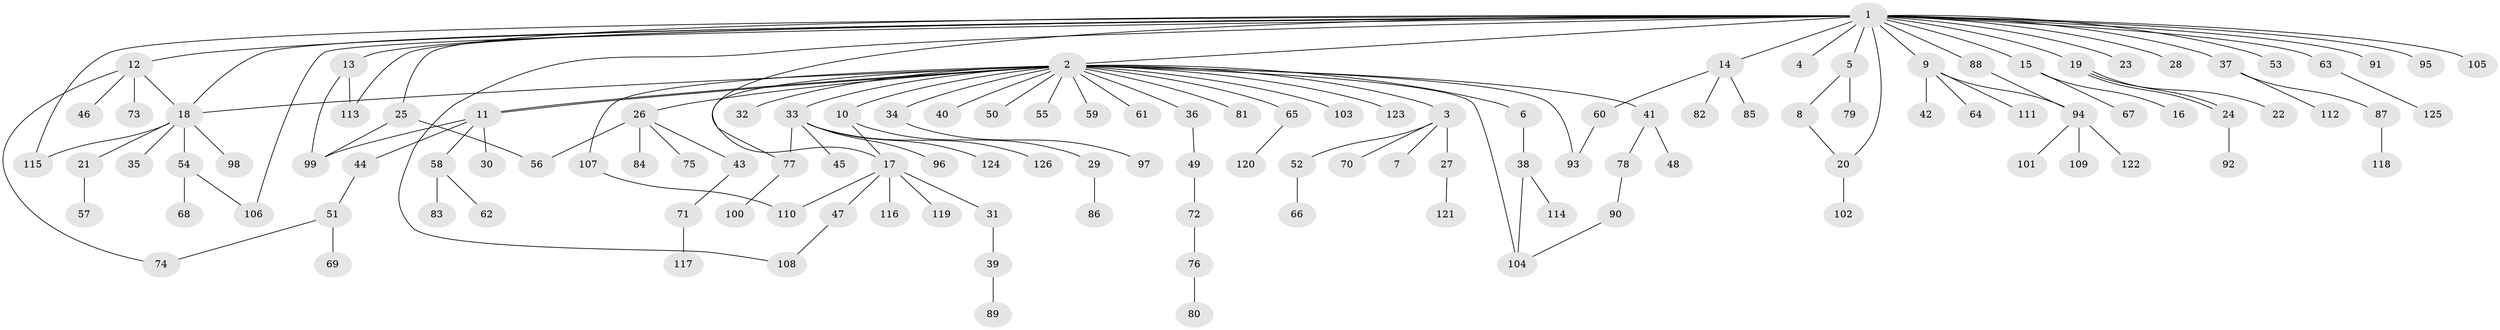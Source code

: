 // Generated by graph-tools (version 1.1) at 2025/01/03/09/25 03:01:43]
// undirected, 126 vertices, 145 edges
graph export_dot {
graph [start="1"]
  node [color=gray90,style=filled];
  1;
  2;
  3;
  4;
  5;
  6;
  7;
  8;
  9;
  10;
  11;
  12;
  13;
  14;
  15;
  16;
  17;
  18;
  19;
  20;
  21;
  22;
  23;
  24;
  25;
  26;
  27;
  28;
  29;
  30;
  31;
  32;
  33;
  34;
  35;
  36;
  37;
  38;
  39;
  40;
  41;
  42;
  43;
  44;
  45;
  46;
  47;
  48;
  49;
  50;
  51;
  52;
  53;
  54;
  55;
  56;
  57;
  58;
  59;
  60;
  61;
  62;
  63;
  64;
  65;
  66;
  67;
  68;
  69;
  70;
  71;
  72;
  73;
  74;
  75;
  76;
  77;
  78;
  79;
  80;
  81;
  82;
  83;
  84;
  85;
  86;
  87;
  88;
  89;
  90;
  91;
  92;
  93;
  94;
  95;
  96;
  97;
  98;
  99;
  100;
  101;
  102;
  103;
  104;
  105;
  106;
  107;
  108;
  109;
  110;
  111;
  112;
  113;
  114;
  115;
  116;
  117;
  118;
  119;
  120;
  121;
  122;
  123;
  124;
  125;
  126;
  1 -- 2;
  1 -- 4;
  1 -- 5;
  1 -- 9;
  1 -- 12;
  1 -- 13;
  1 -- 14;
  1 -- 15;
  1 -- 17;
  1 -- 18;
  1 -- 19;
  1 -- 20;
  1 -- 23;
  1 -- 25;
  1 -- 28;
  1 -- 37;
  1 -- 53;
  1 -- 63;
  1 -- 88;
  1 -- 91;
  1 -- 95;
  1 -- 105;
  1 -- 106;
  1 -- 108;
  1 -- 113;
  1 -- 115;
  2 -- 3;
  2 -- 6;
  2 -- 10;
  2 -- 11;
  2 -- 11;
  2 -- 18;
  2 -- 26;
  2 -- 32;
  2 -- 33;
  2 -- 34;
  2 -- 36;
  2 -- 40;
  2 -- 41;
  2 -- 50;
  2 -- 55;
  2 -- 59;
  2 -- 61;
  2 -- 65;
  2 -- 77;
  2 -- 81;
  2 -- 93;
  2 -- 103;
  2 -- 104;
  2 -- 107;
  2 -- 123;
  3 -- 7;
  3 -- 27;
  3 -- 52;
  3 -- 70;
  5 -- 8;
  5 -- 79;
  6 -- 38;
  8 -- 20;
  9 -- 42;
  9 -- 64;
  9 -- 94;
  9 -- 111;
  10 -- 17;
  10 -- 29;
  11 -- 30;
  11 -- 44;
  11 -- 58;
  11 -- 99;
  12 -- 18;
  12 -- 46;
  12 -- 73;
  12 -- 74;
  13 -- 99;
  13 -- 113;
  14 -- 60;
  14 -- 82;
  14 -- 85;
  15 -- 16;
  15 -- 67;
  17 -- 31;
  17 -- 47;
  17 -- 110;
  17 -- 116;
  17 -- 119;
  18 -- 21;
  18 -- 35;
  18 -- 54;
  18 -- 98;
  18 -- 115;
  19 -- 22;
  19 -- 24;
  19 -- 24;
  20 -- 102;
  21 -- 57;
  24 -- 92;
  25 -- 56;
  25 -- 99;
  26 -- 43;
  26 -- 56;
  26 -- 75;
  26 -- 84;
  27 -- 121;
  29 -- 86;
  31 -- 39;
  33 -- 45;
  33 -- 77;
  33 -- 96;
  33 -- 124;
  33 -- 126;
  34 -- 97;
  36 -- 49;
  37 -- 87;
  37 -- 112;
  38 -- 104;
  38 -- 114;
  39 -- 89;
  41 -- 48;
  41 -- 78;
  43 -- 71;
  44 -- 51;
  47 -- 108;
  49 -- 72;
  51 -- 69;
  51 -- 74;
  52 -- 66;
  54 -- 68;
  54 -- 106;
  58 -- 62;
  58 -- 83;
  60 -- 93;
  63 -- 125;
  65 -- 120;
  71 -- 117;
  72 -- 76;
  76 -- 80;
  77 -- 100;
  78 -- 90;
  87 -- 118;
  88 -- 94;
  90 -- 104;
  94 -- 101;
  94 -- 109;
  94 -- 122;
  107 -- 110;
}
